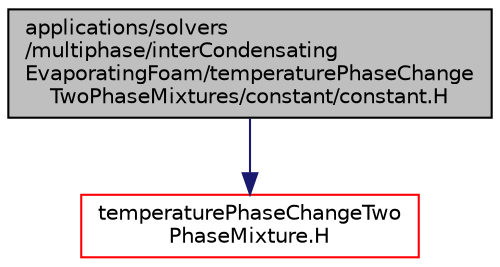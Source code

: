 digraph "applications/solvers/multiphase/interCondensatingEvaporatingFoam/temperaturePhaseChangeTwoPhaseMixtures/constant/constant.H"
{
  bgcolor="transparent";
  edge [fontname="Helvetica",fontsize="10",labelfontname="Helvetica",labelfontsize="10"];
  node [fontname="Helvetica",fontsize="10",shape=record];
  Node1 [label="applications/solvers\l/multiphase/interCondensating\lEvaporatingFoam/temperaturePhaseChange\lTwoPhaseMixtures/constant/constant.H",height=0.2,width=0.4,color="black", fillcolor="grey75", style="filled" fontcolor="black"];
  Node1 -> Node2 [color="midnightblue",fontsize="10",style="solid",fontname="Helvetica"];
  Node2 [label="temperaturePhaseChangeTwo\lPhaseMixture.H",height=0.2,width=0.4,color="red",URL="$temperaturePhaseChangeTwoPhaseMixture_8H.html"];
}
